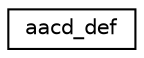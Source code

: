 digraph "Graphical Class Hierarchy"
{
  edge [fontname="Helvetica",fontsize="10",labelfontname="Helvetica",labelfontsize="10"];
  node [fontname="Helvetica",fontsize="10",shape=record];
  rankdir="LR";
  Node0 [label="aacd_def",height=0.2,width=0.4,color="black", fillcolor="white", style="filled",URL="$classaacd__def.html"];
}
